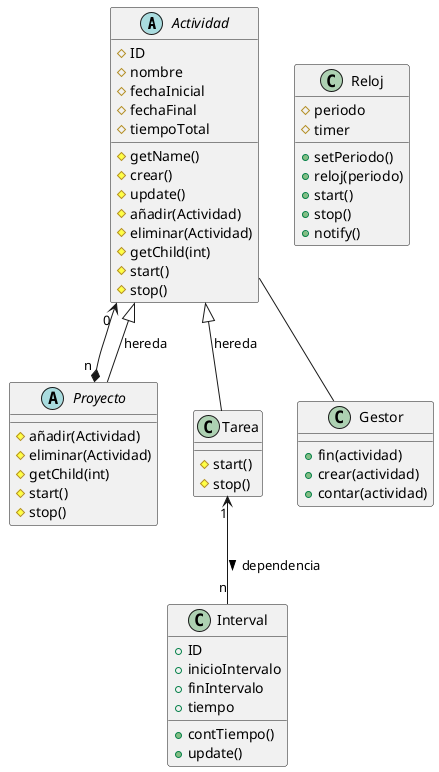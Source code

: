 @startuml

Actividad "0 " <--* "n " Proyecto
Actividad <|-- Proyecto : hereda
Actividad <|-- Tarea : hereda
Tarea "1" <-- "n" Interval : dependencia >
Actividad -- Gestor

Abstract Actividad {
#ID
#nombre
#fechaInicial
#fechaFinal
#tiempoTotal

#getName()
#crear()
#update()
#añadir(Actividad)
#eliminar(Actividad)
#getChild(int)
#start()
#stop()
}

Abstract Proyecto {
#añadir(Actividad)
#eliminar(Actividad)
#getChild(int)
#start()
#stop()
}

Class Tarea {
#start()
#stop()
}

Class Interval {
+ID
+inicioIntervalo
+finIntervalo
+tiempo
+contTiempo()
+update()
}

Class Reloj {
#periodo
#timer
+setPeriodo()
+reloj(periodo)
+start()
+stop()
+notify()
}

Class Gestor {
+fin(actividad)
+crear(actividad)
+contar(actividad)
}
@enduml